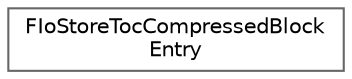 digraph "Graphical Class Hierarchy"
{
 // INTERACTIVE_SVG=YES
 // LATEX_PDF_SIZE
  bgcolor="transparent";
  edge [fontname=Helvetica,fontsize=10,labelfontname=Helvetica,labelfontsize=10];
  node [fontname=Helvetica,fontsize=10,shape=box,height=0.2,width=0.4];
  rankdir="LR";
  Node0 [id="Node000000",label="FIoStoreTocCompressedBlock\lEntry",height=0.2,width=0.4,color="grey40", fillcolor="white", style="filled",URL="$d6/d55/structFIoStoreTocCompressedBlockEntry.html",tooltip="Compression block entry."];
}
